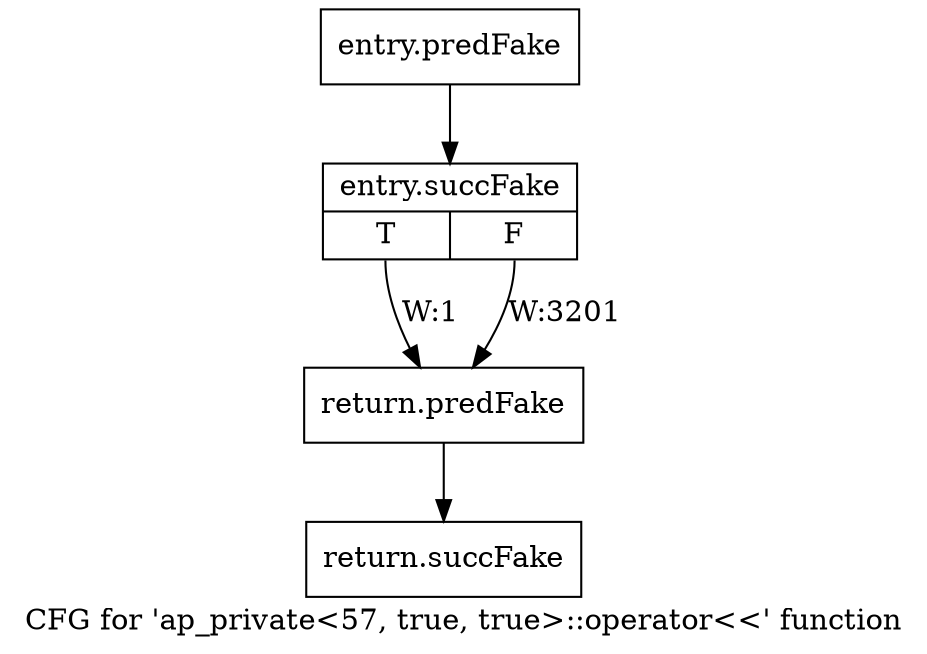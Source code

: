 digraph "CFG for 'ap_private\<57, true, true\>::operator\<\<' function" {
	label="CFG for 'ap_private\<57, true, true\>::operator\<\<' function";

	Node0x3bd0fa0 [shape=record,filename="",linenumber="",label="{entry.predFake}"];
	Node0x3bd0fa0 -> Node0x3ea90a0[ callList="" memoryops="" filename="/tools/Xilinx/Vitis_HLS/2022.1/include/etc/ap_private.h" execusionnum="3200"];
	Node0x3ea90a0 [shape=record,filename="/tools/Xilinx/Vitis_HLS/2022.1/include/etc/ap_private.h",linenumber="2669",label="{entry.succFake|{<s0>T|<s1>F}}"];
	Node0x3ea90a0:s0 -> Node0x3bd1e60[label="W:1" callList="" memoryops="" filename="/tools/Xilinx/Vitis_HLS/2022.1/include/etc/ap_private.h" execusionnum="0"];
	Node0x3ea90a0:s1 -> Node0x3bd1e60[label="W:3201" callList="" memoryops="" filename="/tools/Xilinx/Vitis_HLS/2022.1/include/etc/ap_private.h" execusionnum="3200"];
	Node0x3bd1e60 [shape=record,filename="/tools/Xilinx/Vitis_HLS/2022.1/include/etc/ap_private.h",linenumber="2669",label="{return.predFake}"];
	Node0x3bd1e60 -> Node0x3ea9310[ callList="" memoryops="" filename="/tools/Xilinx/Vitis_HLS/2022.1/include/etc/ap_private.h" execusionnum="3200"];
	Node0x3ea9310 [shape=record,filename="/tools/Xilinx/Vitis_HLS/2022.1/include/etc/ap_private.h",linenumber="2669",label="{return.succFake}"];
}
